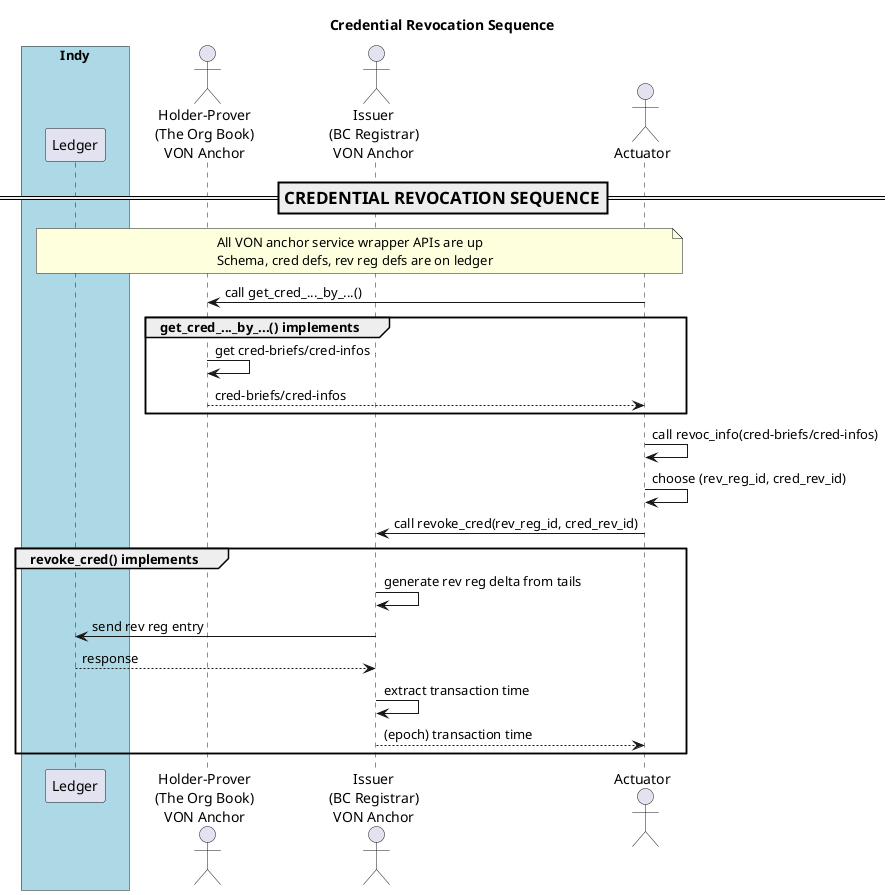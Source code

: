 @startuml
/'
Copyright 2017-2018 Government of Canada - Public Services and Procurement Canada - buyandsell.gc.ca

Licensed under the Apache License, Version 2.0 (the "License");
you may not use this file except in compliance with the License.
You may obtain a copy of the License at

http://www.apache.org/licenses/LICENSE-2.0

Unless required by applicable law or agreed to in writing, software
distributed under the License is distributed on an "AS IS" BASIS,
WITHOUT WARRANTIES OR CONDITIONS OF ANY KIND, either express or implied.
See the License for the specific language governing permissions and
limitations under the License.
'/

skinparam ParticipantPadding 20
skinparam BoxPadding 20

title Credential Revocation Sequence

box "Indy" #LightBlue
    participant "Ledger" as ledger
endbox

actor "Holder-Prover\n(The Org Book)\nVON Anchor" as oban
actor "Issuer\n(BC Registrar)\nVON Anchor" as bcran
actor "Actuator" as ator

=== CREDENTIAL REVOCATION SEQUENCE ==

note over ledger, ator
    All VON anchor service wrapper APIs are up
    Schema, cred defs, rev reg defs are on ledger
endnote

ator -> oban: call get_cred_..._by_...()
group get_cred_..._by_...() implements
    oban -> oban: get cred-briefs/cred-infos
    oban --> ator: cred-briefs/cred-infos
end
ator -> ator: call revoc_info(cred-briefs/cred-infos)
ator -> ator: choose (rev_reg_id, cred_rev_id)

ator -> bcran: call revoke_cred(rev_reg_id, cred_rev_id)
group revoke_cred() implements
    bcran -> bcran: generate rev reg delta from tails
    bcran -> ledger: send rev reg entry
    ledger --> bcran: response
    bcran -> bcran: extract transaction time
    bcran --> ator: (epoch) transaction time
end

@enduml
